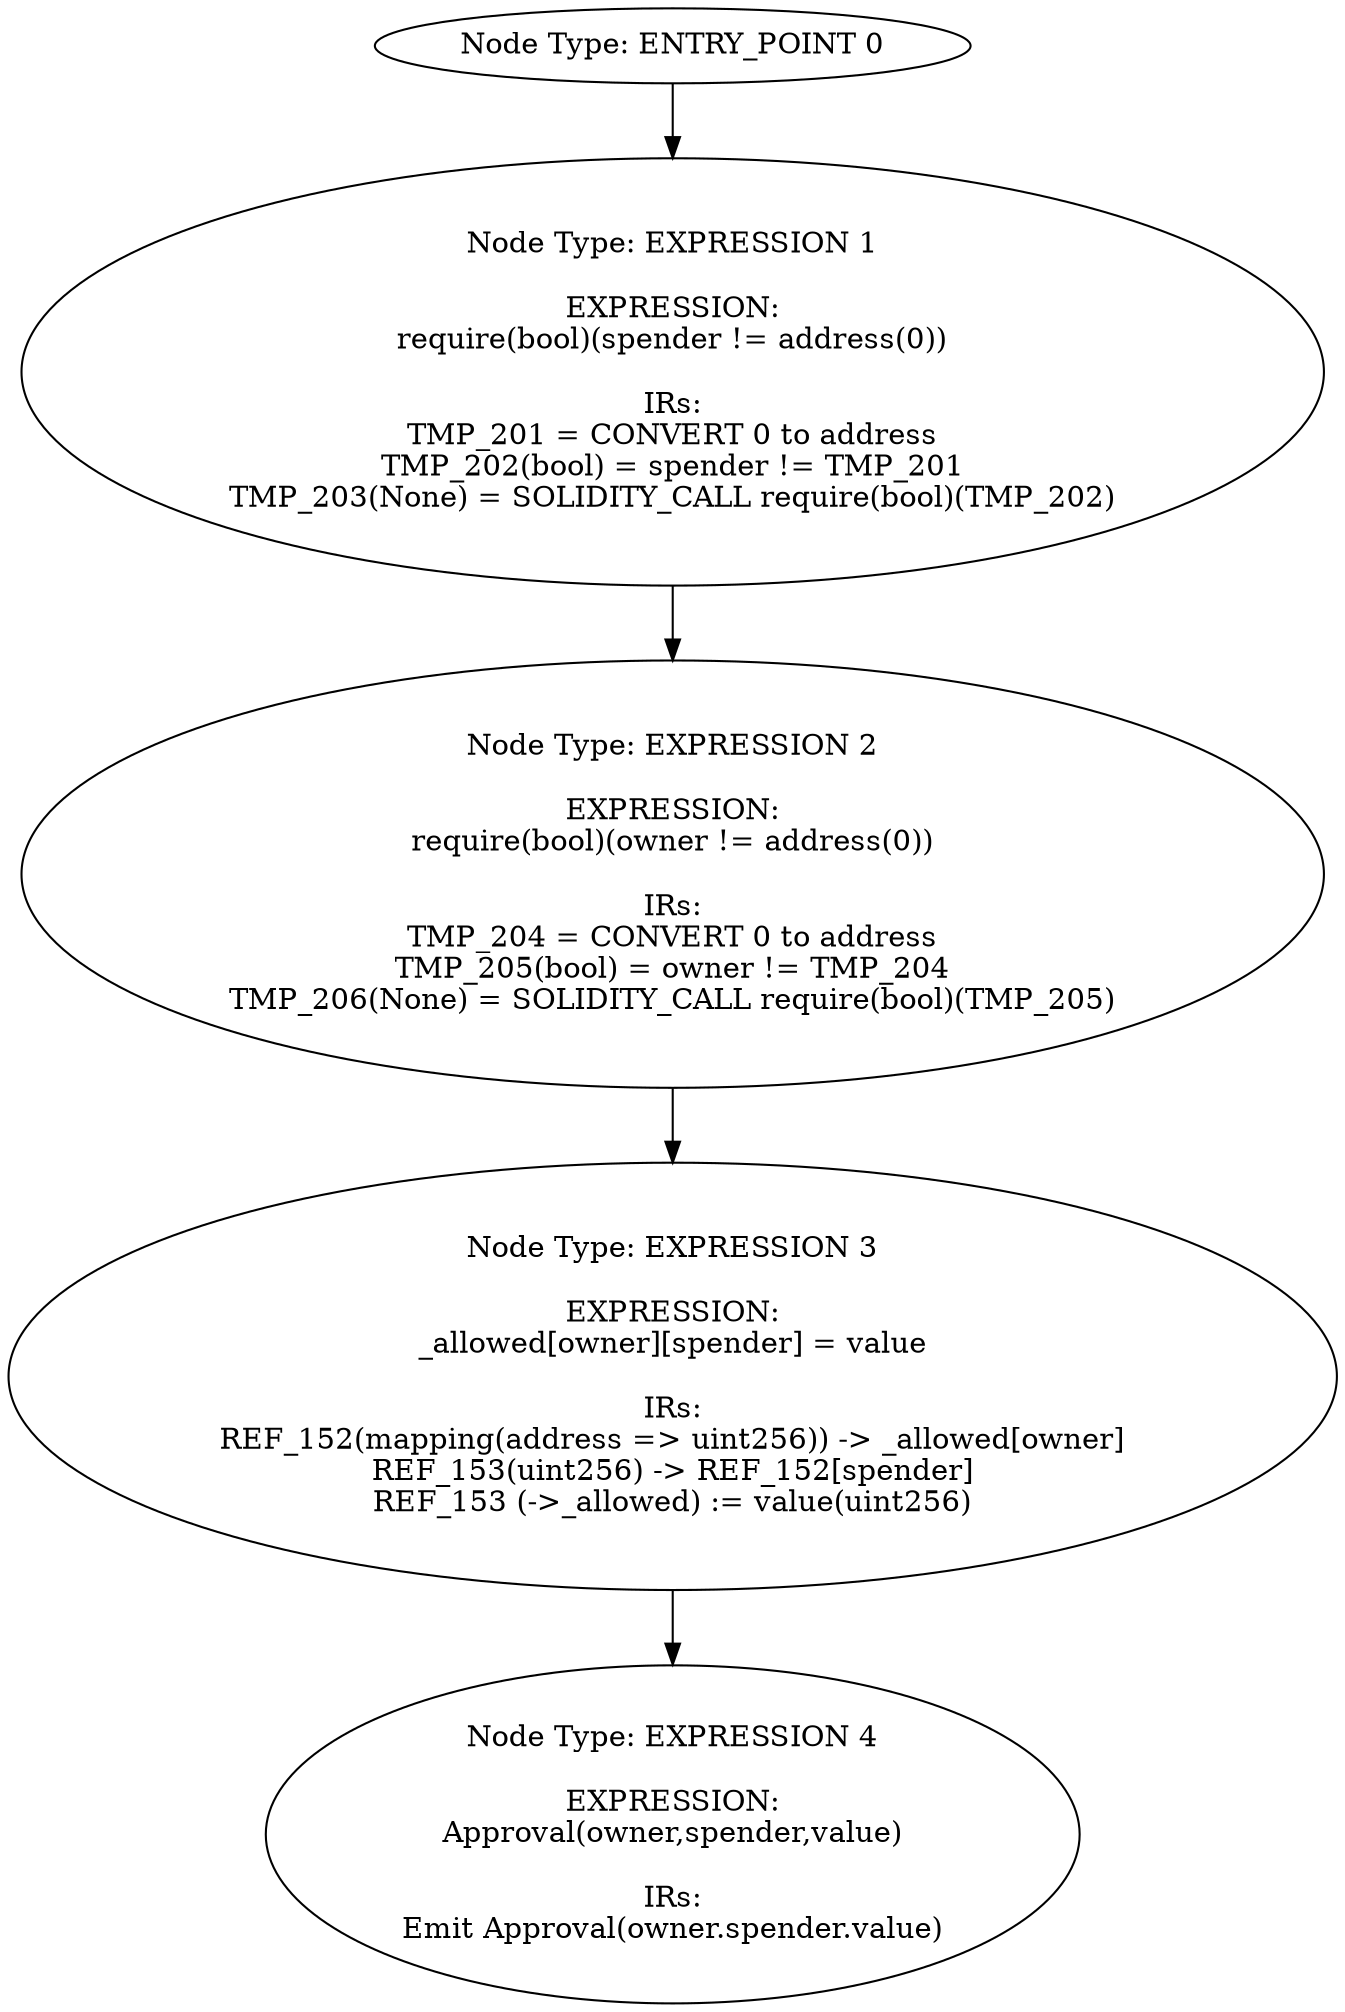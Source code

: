 digraph{
0[label="Node Type: ENTRY_POINT 0
"];
0->1;
1[label="Node Type: EXPRESSION 1

EXPRESSION:
require(bool)(spender != address(0))

IRs:
TMP_201 = CONVERT 0 to address
TMP_202(bool) = spender != TMP_201
TMP_203(None) = SOLIDITY_CALL require(bool)(TMP_202)"];
1->2;
2[label="Node Type: EXPRESSION 2

EXPRESSION:
require(bool)(owner != address(0))

IRs:
TMP_204 = CONVERT 0 to address
TMP_205(bool) = owner != TMP_204
TMP_206(None) = SOLIDITY_CALL require(bool)(TMP_205)"];
2->3;
3[label="Node Type: EXPRESSION 3

EXPRESSION:
_allowed[owner][spender] = value

IRs:
REF_152(mapping(address => uint256)) -> _allowed[owner]
REF_153(uint256) -> REF_152[spender]
REF_153 (->_allowed) := value(uint256)"];
3->4;
4[label="Node Type: EXPRESSION 4

EXPRESSION:
Approval(owner,spender,value)

IRs:
Emit Approval(owner.spender.value)"];
}
